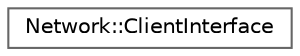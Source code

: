 digraph "Graphical Class Hierarchy"
{
 // LATEX_PDF_SIZE
  bgcolor="transparent";
  edge [fontname=Helvetica,fontsize=10,labelfontname=Helvetica,labelfontsize=10];
  node [fontname=Helvetica,fontsize=10,shape=box,height=0.2,width=0.4];
  rankdir="LR";
  Node0 [label="Network::ClientInterface",height=0.2,width=0.4,color="grey40", fillcolor="white", style="filled",URL="$d1/ded/class_network_1_1_client_interface.html",tooltip="The ClientInterface class is the class that will manage the client."];
}
